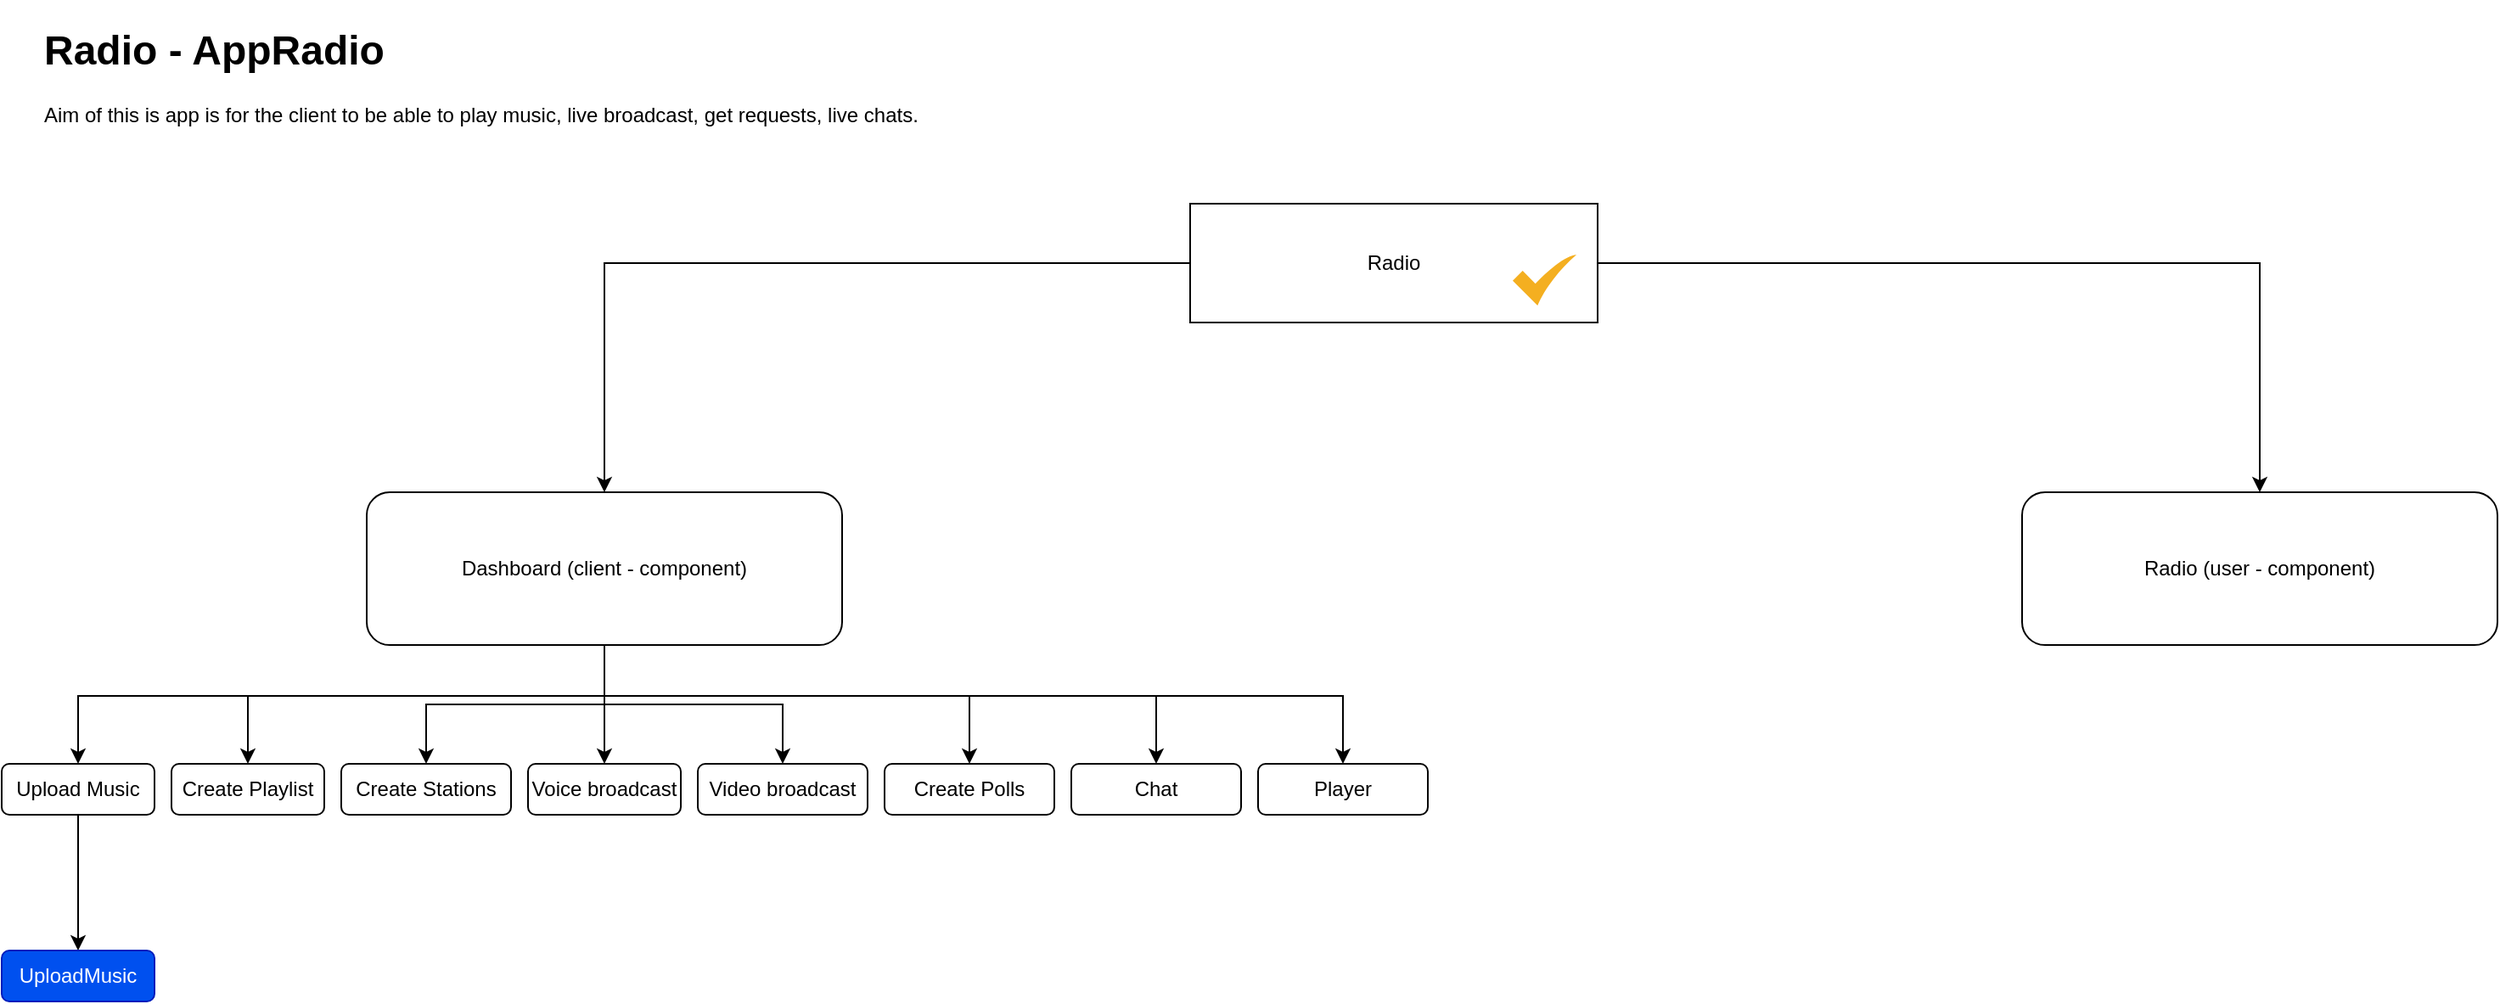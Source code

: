 <mxfile version="13.6.5">
    <diagram id="JqD8gdgugGPsZc05Boq9" name="Page-1">
        <mxGraphModel dx="1082" dy="688" grid="1" gridSize="10" guides="1" tooltips="1" connect="1" arrows="1" fold="1" page="1" pageScale="1" pageWidth="850" pageHeight="1100" math="0" shadow="0">
            <root>
                <mxCell id="0"/>
                <mxCell id="1" parent="0"/>
                <mxCell id="2" value="&lt;h1&gt;Radio - AppRadio&lt;/h1&gt;&lt;p&gt;Aim of this is app is for the client to be able to play music, live broadcast, get requests, live chats.&lt;/p&gt;" style="text;html=1;strokeColor=none;fillColor=none;spacing=5;spacingTop=-20;whiteSpace=wrap;overflow=hidden;rounded=0;" parent="1" vertex="1">
                    <mxGeometry x="50" y="40" width="750" height="120" as="geometry"/>
                </mxCell>
                <mxCell id="3" style="edgeStyle=orthogonalEdgeStyle;rounded=0;orthogonalLoop=1;jettySize=auto;html=1;entryX=0.5;entryY=0;entryDx=0;entryDy=0;" parent="1" source="4" edge="1" target="7">
                    <mxGeometry relative="1" as="geometry">
                        <mxPoint x="390" y="320" as="targetPoint"/>
                    </mxGeometry>
                </mxCell>
                <mxCell id="9" style="edgeStyle=orthogonalEdgeStyle;rounded=0;orthogonalLoop=1;jettySize=auto;html=1;" edge="1" parent="1" source="4" target="8">
                    <mxGeometry relative="1" as="geometry"/>
                </mxCell>
                <mxCell id="4" value="Radio" style="html=1;whiteSpace=wrap;container=1;recursiveResize=0;collapsible=0;" parent="1" vertex="1">
                    <mxGeometry x="730" y="150" width="240" height="70" as="geometry"/>
                </mxCell>
                <mxCell id="5" value="" style="html=1;aspect=fixed;strokeColor=none;shadow=0;align=center;verticalAlign=top;fillColor=#F4AF20;shape=mxgraph.gcp2.check" parent="4" vertex="1">
                    <mxGeometry x="190" y="30" width="37.5" height="30" as="geometry"/>
                </mxCell>
                <mxCell id="11" value="" style="edgeStyle=orthogonalEdgeStyle;rounded=0;orthogonalLoop=1;jettySize=auto;html=1;" edge="1" parent="1" source="7" target="10">
                    <mxGeometry relative="1" as="geometry">
                        <Array as="points">
                            <mxPoint x="385" y="440"/>
                            <mxPoint x="75" y="440"/>
                        </Array>
                    </mxGeometry>
                </mxCell>
                <mxCell id="16" style="edgeStyle=orthogonalEdgeStyle;rounded=0;orthogonalLoop=1;jettySize=auto;html=1;entryX=0.5;entryY=0;entryDx=0;entryDy=0;" edge="1" parent="1" source="7" target="13">
                    <mxGeometry relative="1" as="geometry">
                        <Array as="points">
                            <mxPoint x="385" y="440"/>
                            <mxPoint x="175" y="440"/>
                        </Array>
                    </mxGeometry>
                </mxCell>
                <mxCell id="17" style="edgeStyle=orthogonalEdgeStyle;rounded=0;orthogonalLoop=1;jettySize=auto;html=1;" edge="1" parent="1" source="7" target="14">
                    <mxGeometry relative="1" as="geometry"/>
                </mxCell>
                <mxCell id="18" style="edgeStyle=orthogonalEdgeStyle;rounded=0;orthogonalLoop=1;jettySize=auto;html=1;entryX=0.5;entryY=0;entryDx=0;entryDy=0;" edge="1" parent="1" source="7" target="15">
                    <mxGeometry relative="1" as="geometry"/>
                </mxCell>
                <mxCell id="21" style="edgeStyle=orthogonalEdgeStyle;rounded=0;orthogonalLoop=1;jettySize=auto;html=1;" edge="1" parent="1" source="7" target="20">
                    <mxGeometry relative="1" as="geometry">
                        <Array as="points">
                            <mxPoint x="385" y="440"/>
                            <mxPoint x="600" y="440"/>
                        </Array>
                    </mxGeometry>
                </mxCell>
                <mxCell id="22" style="edgeStyle=orthogonalEdgeStyle;rounded=0;orthogonalLoop=1;jettySize=auto;html=1;entryX=0.5;entryY=0;entryDx=0;entryDy=0;" edge="1" parent="1" source="7" target="19">
                    <mxGeometry relative="1" as="geometry"/>
                </mxCell>
                <mxCell id="23" style="edgeStyle=orthogonalEdgeStyle;rounded=0;orthogonalLoop=1;jettySize=auto;html=1;entryX=0.5;entryY=0;entryDx=0;entryDy=0;" edge="1" parent="1" source="7" target="24">
                    <mxGeometry relative="1" as="geometry">
                        <mxPoint x="690" y="480" as="targetPoint"/>
                        <Array as="points">
                            <mxPoint x="385" y="440"/>
                            <mxPoint x="710" y="440"/>
                        </Array>
                    </mxGeometry>
                </mxCell>
                <mxCell id="26" style="edgeStyle=orthogonalEdgeStyle;rounded=0;orthogonalLoop=1;jettySize=auto;html=1;entryX=0.5;entryY=0;entryDx=0;entryDy=0;" edge="1" parent="1" source="7" target="25">
                    <mxGeometry relative="1" as="geometry">
                        <Array as="points">
                            <mxPoint x="385" y="440"/>
                            <mxPoint x="820" y="440"/>
                        </Array>
                    </mxGeometry>
                </mxCell>
                <mxCell id="7" value="Dashboard (client - component)" style="rounded=1;whiteSpace=wrap;html=1;" parent="1" vertex="1">
                    <mxGeometry x="245" y="320" width="280" height="90" as="geometry"/>
                </mxCell>
                <mxCell id="8" value="Radio (user - component)" style="rounded=1;whiteSpace=wrap;html=1;" vertex="1" parent="1">
                    <mxGeometry x="1220" y="320" width="280" height="90" as="geometry"/>
                </mxCell>
                <mxCell id="31" value="" style="edgeStyle=orthogonalEdgeStyle;rounded=0;orthogonalLoop=1;jettySize=auto;html=1;" edge="1" parent="1" source="10" target="30">
                    <mxGeometry relative="1" as="geometry"/>
                </mxCell>
                <mxCell id="10" value="Upload Music" style="whiteSpace=wrap;html=1;rounded=1;" vertex="1" parent="1">
                    <mxGeometry x="30" y="480" width="90" height="30" as="geometry"/>
                </mxCell>
                <mxCell id="13" value="Create Playlist" style="whiteSpace=wrap;html=1;rounded=1;" vertex="1" parent="1">
                    <mxGeometry x="130" y="480" width="90" height="30" as="geometry"/>
                </mxCell>
                <mxCell id="14" value="Create Stations" style="whiteSpace=wrap;html=1;rounded=1;" vertex="1" parent="1">
                    <mxGeometry x="230" y="480" width="100" height="30" as="geometry"/>
                </mxCell>
                <mxCell id="15" value="Voice broadcast" style="whiteSpace=wrap;html=1;rounded=1;" vertex="1" parent="1">
                    <mxGeometry x="340" y="480" width="90" height="30" as="geometry"/>
                </mxCell>
                <mxCell id="19" value="Video broadcast" style="whiteSpace=wrap;html=1;rounded=1;" vertex="1" parent="1">
                    <mxGeometry x="440" y="480" width="100" height="30" as="geometry"/>
                </mxCell>
                <mxCell id="20" value="Create Polls" style="whiteSpace=wrap;html=1;rounded=1;" vertex="1" parent="1">
                    <mxGeometry x="550" y="480" width="100" height="30" as="geometry"/>
                </mxCell>
                <mxCell id="24" value="Chat" style="whiteSpace=wrap;html=1;rounded=1;" vertex="1" parent="1">
                    <mxGeometry x="660" y="480" width="100" height="30" as="geometry"/>
                </mxCell>
                <mxCell id="25" value="Player" style="whiteSpace=wrap;html=1;rounded=1;" vertex="1" parent="1">
                    <mxGeometry x="770" y="480" width="100" height="30" as="geometry"/>
                </mxCell>
                <mxCell id="30" value="UploadMusic" style="whiteSpace=wrap;html=1;rounded=1;fillColor=#0050ef;strokeColor=#001DBC;fontColor=#ffffff;" vertex="1" parent="1">
                    <mxGeometry x="30" y="590" width="90" height="30" as="geometry"/>
                </mxCell>
            </root>
        </mxGraphModel>
    </diagram>
</mxfile>